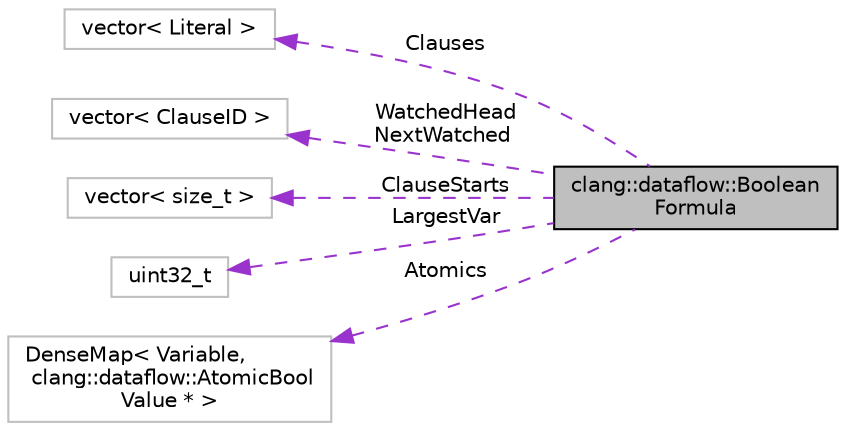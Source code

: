digraph "clang::dataflow::BooleanFormula"
{
 // LATEX_PDF_SIZE
  bgcolor="transparent";
  edge [fontname="Helvetica",fontsize="10",labelfontname="Helvetica",labelfontsize="10"];
  node [fontname="Helvetica",fontsize="10",shape=record];
  rankdir="LR";
  Node1 [label="clang::dataflow::Boolean\lFormula",height=0.2,width=0.4,color="black", fillcolor="grey75", style="filled", fontcolor="black",tooltip="A boolean formula in conjunctive normal form."];
  Node2 -> Node1 [dir="back",color="darkorchid3",fontsize="10",style="dashed",label=" Clauses" ,fontname="Helvetica"];
  Node2 [label="vector\< Literal \>",height=0.2,width=0.4,color="grey75",tooltip=" "];
  Node3 -> Node1 [dir="back",color="darkorchid3",fontsize="10",style="dashed",label=" WatchedHead\nNextWatched" ,fontname="Helvetica"];
  Node3 [label="vector\< ClauseID \>",height=0.2,width=0.4,color="grey75",tooltip=" "];
  Node4 -> Node1 [dir="back",color="darkorchid3",fontsize="10",style="dashed",label=" ClauseStarts" ,fontname="Helvetica"];
  Node4 [label="vector\< size_t \>",height=0.2,width=0.4,color="grey75",tooltip=" "];
  Node5 -> Node1 [dir="back",color="darkorchid3",fontsize="10",style="dashed",label=" LargestVar" ,fontname="Helvetica"];
  Node5 [label="uint32_t",height=0.2,width=0.4,color="grey75",tooltip=" "];
  Node6 -> Node1 [dir="back",color="darkorchid3",fontsize="10",style="dashed",label=" Atomics" ,fontname="Helvetica"];
  Node6 [label="DenseMap\< Variable,\l clang::dataflow::AtomicBool\lValue * \>",height=0.2,width=0.4,color="grey75",tooltip=" "];
}
